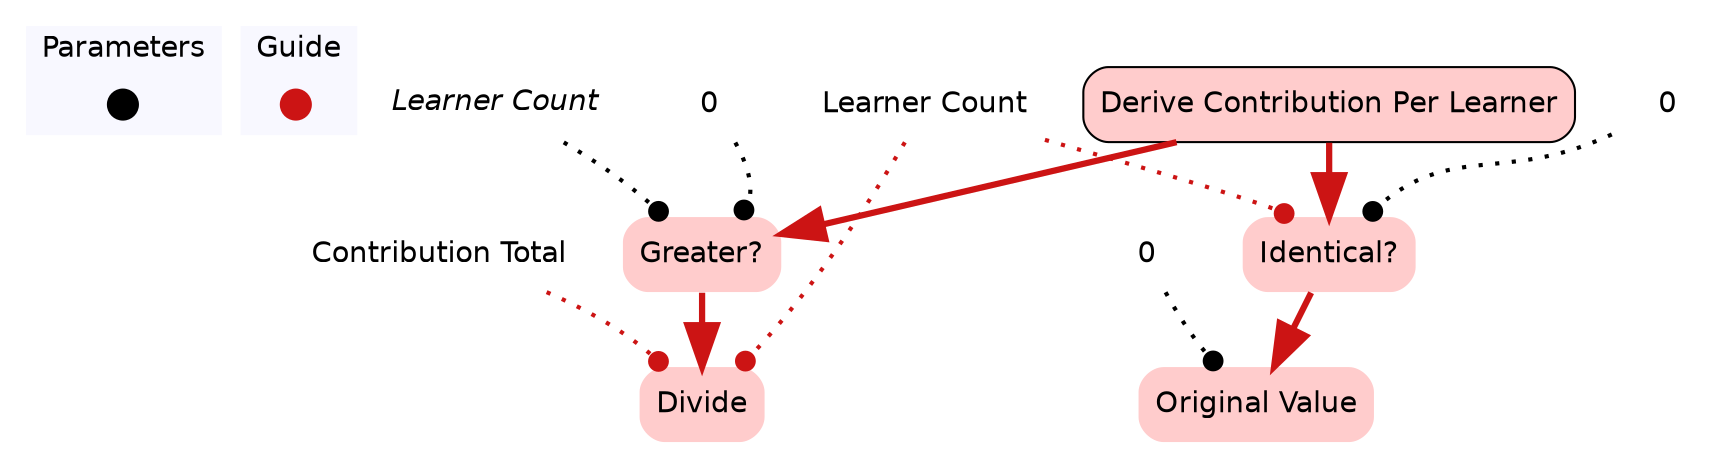 digraph guide {
	concentrate=true;
	
	subgraph clustercontextKey {
		fontname=Helvetica;
		label="Parameters";
		style="filled";
		fillcolor=ghostwhite;
		color=white;
		labeljust=l;
		contextOverview [style=filled,shape=point,fixedsize=true,width=.2,height=.2,fontcolor=white,color="black",label=""];
	}
	subgraph clusterguideKey {
		fontname=Helvetica;
		nodesep=0.1;
		style="filled";
		fillcolor=ghostwhite;
		label="Guide";
		color=white;
		labeljust=l;
		deriveContributionPerLearnerOverview [fontname=Helvetica,style=filled,shape=point,fixedsize=true,width=.2,height=.2,fontcolor=white,color="0.0, 0.9 , 0.8",label="",URL="guide__Overview.svg"];

	}
		socialResourceslearnerCount [shape=none,fontsize=14,style="filled",fontname=Helvetica,color=none,fillcolor=white,label=<<i>Learner Count</i>>];
		guidecontributionTotal [shape=none,fontsize=14,style="filled",fontname=Helvetica,color=none,fillcolor=white,label="Contribution Total"];
		guidelearnerCount [shape=none,fontsize=14,style="filled",fontname=Helvetica,color=none,fillcolor=white,label="Learner Count"];

//subgraph clusterderiveContributionPerLearner {
	//style=filled;
	//color=white;
	//fillcolor="0.0, 0.0, 0.98";
		deriveContributionPerLearner [shape=box,style="rounded,filled",fontname=Helvetica,color=black,fillcolor="0.0, 0.2, 1.0",label="Derive Contribution Per Learner",URL="guide_deriveContributionPerLearner.svg"];
	deriveContributionPerLearner ->  learnerCountGreaterZeroQuery [color="0.0, 0.9 , 0.8",penwidth=3.0,arrowsize=2.0];
	deriveContributionPerLearner ->  learnerCountIdenticalZeroQuery [color="0.0, 0.9 , 0.8",penwidth=3.0,arrowsize=2.0];
		learnerCountGreaterZeroQuery [shape=none,style="rounded,filled",fontname=Helvetica,color="0.0, 0.2, 1.0",label="Greater?"];
	learnerCountGreaterZeroQuery ->  contributionTotalDivideLearnerCount [color="0.0, 0.9 , 0.8",penwidth=3.0,arrowsize=2.0];
		originalValueZero [shape=none,style="rounded,filled",fontname=Helvetica,color="0.0, 0.2, 1.0",label="Original Value"];
		contributionTotalDivideLearnerCount [shape=none,style="rounded,filled",fontname=Helvetica,color="0.0, 0.2, 1.0",label="Divide"];
		learnerCountIdenticalZeroQuery [shape=none,style="rounded,filled",fontname=Helvetica,color="0.0, 0.2, 1.0",label="Identical?"];
	learnerCountIdenticalZeroQuery ->  originalValueZero [color="0.0, 0.9 , 0.8",penwidth=3.0,arrowsize=2.0];
//}
		socialResourceslearnerCount -> learnerCountGreaterZeroQuery:nw [style=dotted,arrowhead=dot,color=black,penwidth=2.0];
	
		importxyxlearnerCountGreaterZeroQueryfunctionszero0 [fontname=Helvetica,shape=none,label="0"];
		importxyxlearnerCountGreaterZeroQueryfunctionszero0 -> learnerCountGreaterZeroQuery:ne [style=dotted,arrowhead=dot,color=black,penwidth=2.0];
	
		importxyxoriginalValueZerofunctionszero0 [fontname=Helvetica,shape=none,label="0"];
		importxyxoriginalValueZerofunctionszero0 -> originalValueZero:nw [style=dotted,arrowhead=dot,color=black,penwidth=2.0];
		guidecontributionTotal -> contributionTotalDivideLearnerCount:nw [style=dotted,arrowhead=dot,color="0.0, 0.9 , 0.8",penwidth=2.0];
		guidelearnerCount -> contributionTotalDivideLearnerCount:ne [style=dotted,arrowhead=dot,color="0.0, 0.9 , 0.8",penwidth=2.0];
		guidelearnerCount -> learnerCountIdenticalZeroQuery:nw [style=dotted,arrowhead=dot,color="0.0, 0.9 , 0.8",penwidth=2.0];
	
		importxyxlearnerCountIdenticalZeroQueryfunctionszero0 [fontname=Helvetica,shape=none,label="0"];
		importxyxlearnerCountIdenticalZeroQueryfunctionszero0 -> learnerCountIdenticalZeroQuery:ne [style=dotted,arrowhead=dot,color=black,penwidth=2.0];
}
